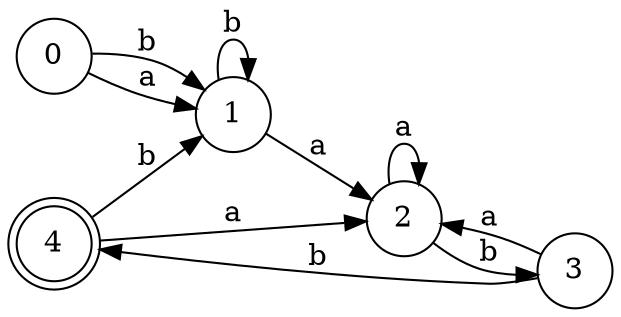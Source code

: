 digraph fa {
rankdir=LR;
node[shape=doublecircle];"4";
node[shape=circle];
"0"->"1"[label="a"];
"0"->"1"[label="b"];
"1"->"2"[label="a"];
"1"->"1"[label="b"];
"2"->"2"[label="a"];
"2"->"3"[label="b"];
"3"->"2"[label="a"];
"3"->"4"[label="b"];
"4"->"2"[label="a"];
"4"->"1"[label="b"];
}
